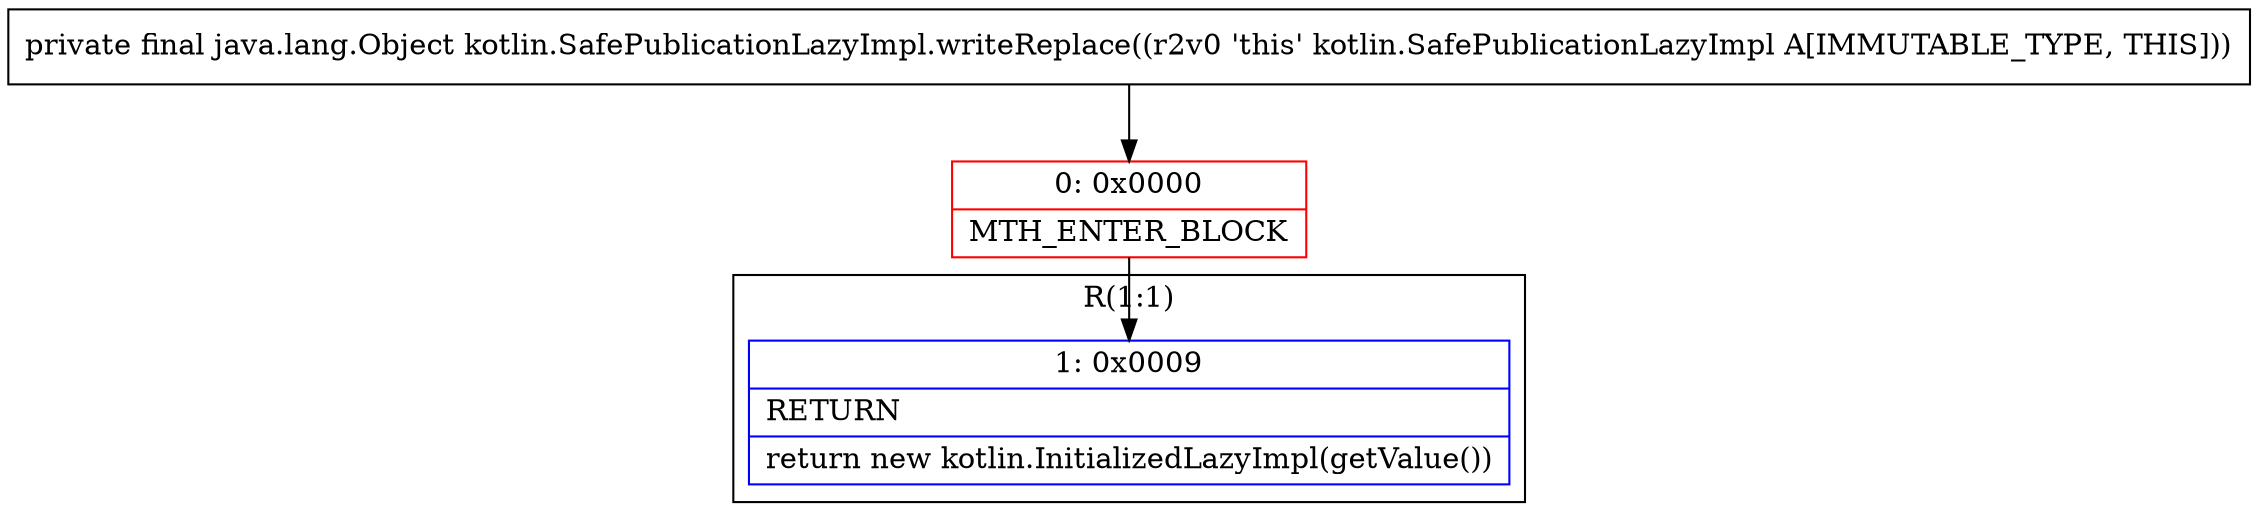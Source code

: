 digraph "CFG forkotlin.SafePublicationLazyImpl.writeReplace()Ljava\/lang\/Object;" {
subgraph cluster_Region_1235189409 {
label = "R(1:1)";
node [shape=record,color=blue];
Node_1 [shape=record,label="{1\:\ 0x0009|RETURN\l|return new kotlin.InitializedLazyImpl(getValue())\l}"];
}
Node_0 [shape=record,color=red,label="{0\:\ 0x0000|MTH_ENTER_BLOCK\l}"];
MethodNode[shape=record,label="{private final java.lang.Object kotlin.SafePublicationLazyImpl.writeReplace((r2v0 'this' kotlin.SafePublicationLazyImpl A[IMMUTABLE_TYPE, THIS])) }"];
MethodNode -> Node_0;
Node_0 -> Node_1;
}

